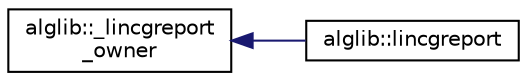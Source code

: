 digraph "Graphical Class Hierarchy"
{
  edge [fontname="Helvetica",fontsize="10",labelfontname="Helvetica",labelfontsize="10"];
  node [fontname="Helvetica",fontsize="10",shape=record];
  rankdir="LR";
  Node0 [label="alglib::_lincgreport\l_owner",height=0.2,width=0.4,color="black", fillcolor="white", style="filled",URL="$classalglib_1_1__lincgreport__owner.html"];
  Node0 -> Node1 [dir="back",color="midnightblue",fontsize="10",style="solid",fontname="Helvetica"];
  Node1 [label="alglib::lincgreport",height=0.2,width=0.4,color="black", fillcolor="white", style="filled",URL="$classalglib_1_1lincgreport.html"];
}
